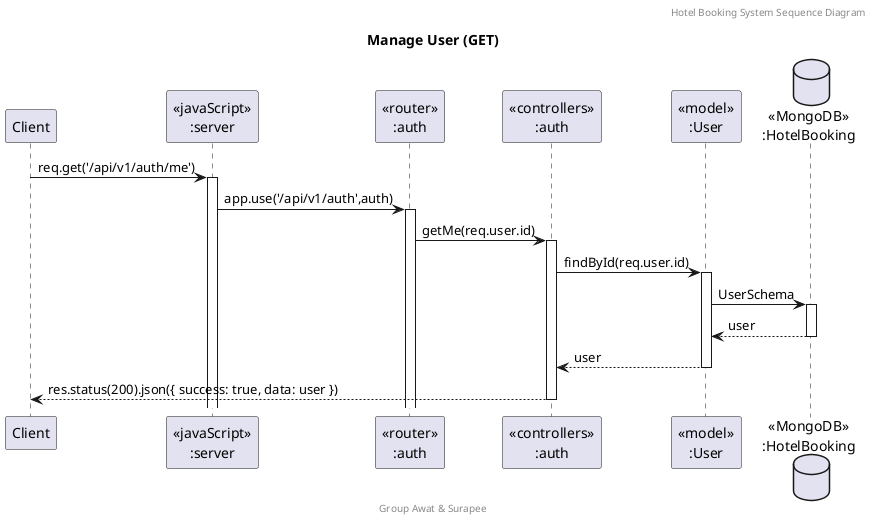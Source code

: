 @startuml Manage User (GET)

header Hotel Booking System Sequence Diagram
footer Group Awat & Surapee
title "Manage User (GET)"

participant "Client" as client
participant "<<javaScript>>\n:server" as server
participant "<<router>>\n:auth" as routerAuth
participant "<<controllers>>\n:auth" as controllersAuth
participant "<<model>>\n:User" as modelUser
database "<<MongoDB>>\n:HotelBooking" as HotelBookingDatabase

client->server ++:req.get('/api/v1/auth/me')
server->routerAuth ++:app.use('/api/v1/auth',auth)
routerAuth->controllersAuth ++:getMe(req.user.id)
controllersAuth->modelUser ++:findById(req.user.id)
modelUser->HotelBookingDatabase ++:UserSchema
HotelBookingDatabase-->modelUser --:user
modelUser-->controllersAuth --:user
controllersAuth-->client --:res.status(200).json({ success: true, data: user })
